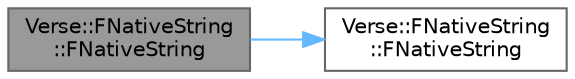digraph "Verse::FNativeString::FNativeString"
{
 // INTERACTIVE_SVG=YES
 // LATEX_PDF_SIZE
  bgcolor="transparent";
  edge [fontname=Helvetica,fontsize=10,labelfontname=Helvetica,labelfontsize=10];
  node [fontname=Helvetica,fontsize=10,shape=box,height=0.2,width=0.4];
  rankdir="LR";
  Node1 [id="Node000001",label="Verse::FNativeString\l::FNativeString",height=0.2,width=0.4,color="gray40", fillcolor="grey60", style="filled", fontcolor="black",tooltip=" "];
  Node1 -> Node2 [id="edge1_Node000001_Node000002",color="steelblue1",style="solid",tooltip=" "];
  Node2 [id="Node000002",label="Verse::FNativeString\l::FNativeString",height=0.2,width=0.4,color="grey40", fillcolor="white", style="filled",URL="$d2/d52/classVerse_1_1FNativeString.html#a3ca7eaaa5bb26f62950056e812afaddd",tooltip=" "];
}
